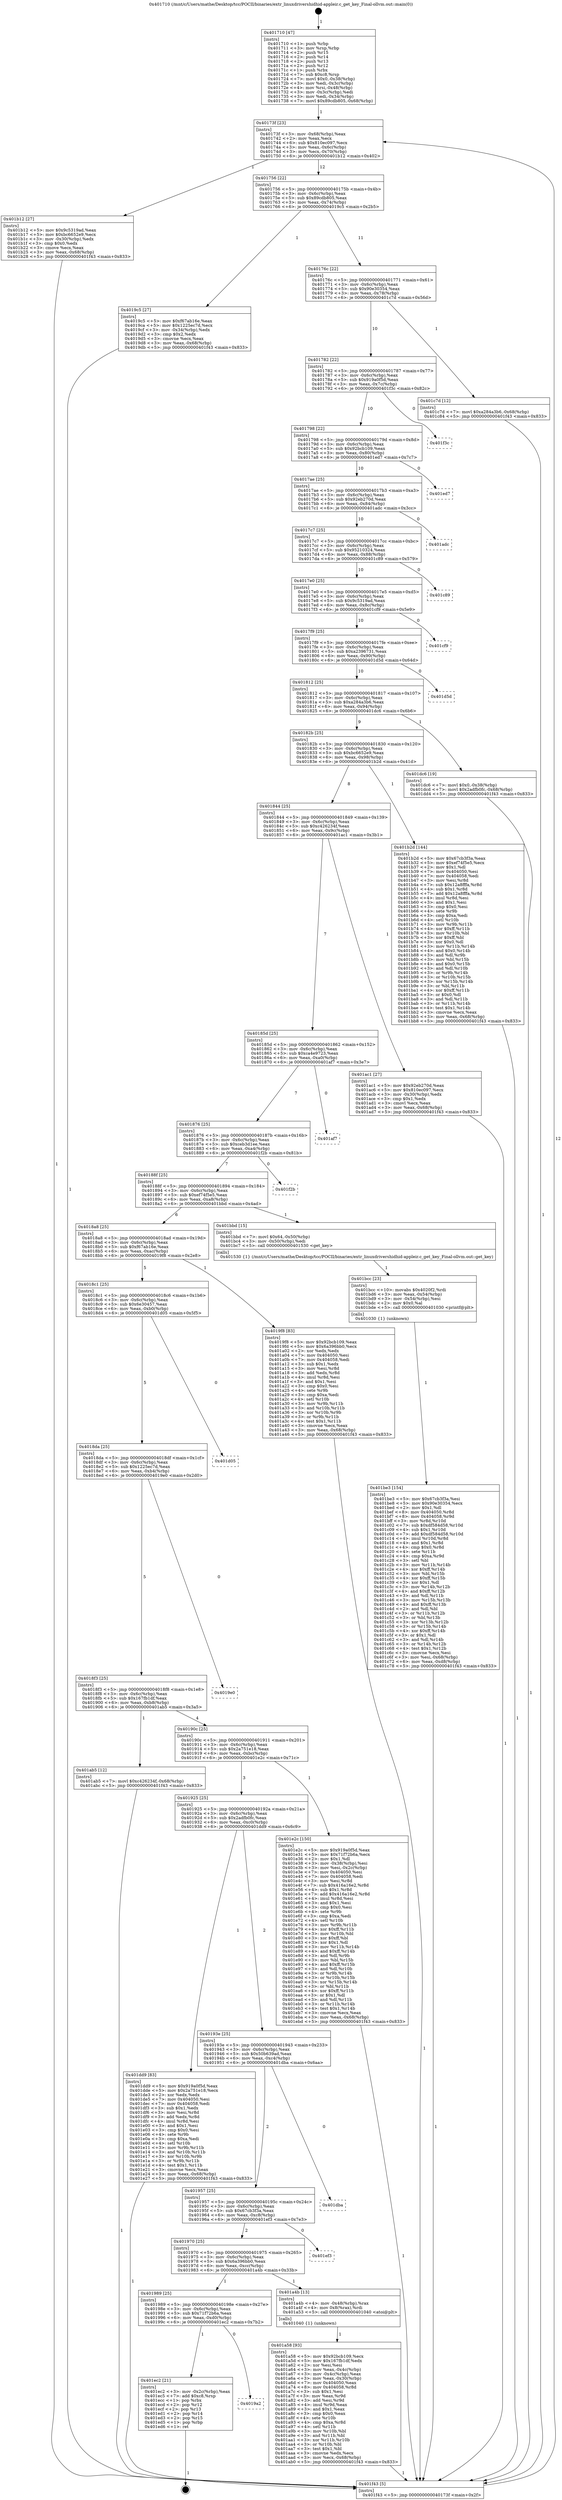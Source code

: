 digraph "0x401710" {
  label = "0x401710 (/mnt/c/Users/mathe/Desktop/tcc/POCII/binaries/extr_linuxdrivershidhid-appleir.c_get_key_Final-ollvm.out::main(0))"
  labelloc = "t"
  node[shape=record]

  Entry [label="",width=0.3,height=0.3,shape=circle,fillcolor=black,style=filled]
  "0x40173f" [label="{
     0x40173f [23]\l
     | [instrs]\l
     &nbsp;&nbsp;0x40173f \<+3\>: mov -0x68(%rbp),%eax\l
     &nbsp;&nbsp;0x401742 \<+2\>: mov %eax,%ecx\l
     &nbsp;&nbsp;0x401744 \<+6\>: sub $0x810ec097,%ecx\l
     &nbsp;&nbsp;0x40174a \<+3\>: mov %eax,-0x6c(%rbp)\l
     &nbsp;&nbsp;0x40174d \<+3\>: mov %ecx,-0x70(%rbp)\l
     &nbsp;&nbsp;0x401750 \<+6\>: je 0000000000401b12 \<main+0x402\>\l
  }"]
  "0x401b12" [label="{
     0x401b12 [27]\l
     | [instrs]\l
     &nbsp;&nbsp;0x401b12 \<+5\>: mov $0x9c5319ad,%eax\l
     &nbsp;&nbsp;0x401b17 \<+5\>: mov $0xbc6652e9,%ecx\l
     &nbsp;&nbsp;0x401b1c \<+3\>: mov -0x30(%rbp),%edx\l
     &nbsp;&nbsp;0x401b1f \<+3\>: cmp $0x0,%edx\l
     &nbsp;&nbsp;0x401b22 \<+3\>: cmove %ecx,%eax\l
     &nbsp;&nbsp;0x401b25 \<+3\>: mov %eax,-0x68(%rbp)\l
     &nbsp;&nbsp;0x401b28 \<+5\>: jmp 0000000000401f43 \<main+0x833\>\l
  }"]
  "0x401756" [label="{
     0x401756 [22]\l
     | [instrs]\l
     &nbsp;&nbsp;0x401756 \<+5\>: jmp 000000000040175b \<main+0x4b\>\l
     &nbsp;&nbsp;0x40175b \<+3\>: mov -0x6c(%rbp),%eax\l
     &nbsp;&nbsp;0x40175e \<+5\>: sub $0x89cdb805,%eax\l
     &nbsp;&nbsp;0x401763 \<+3\>: mov %eax,-0x74(%rbp)\l
     &nbsp;&nbsp;0x401766 \<+6\>: je 00000000004019c5 \<main+0x2b5\>\l
  }"]
  Exit [label="",width=0.3,height=0.3,shape=circle,fillcolor=black,style=filled,peripheries=2]
  "0x4019c5" [label="{
     0x4019c5 [27]\l
     | [instrs]\l
     &nbsp;&nbsp;0x4019c5 \<+5\>: mov $0xf67ab16e,%eax\l
     &nbsp;&nbsp;0x4019ca \<+5\>: mov $0x1225ec7d,%ecx\l
     &nbsp;&nbsp;0x4019cf \<+3\>: mov -0x34(%rbp),%edx\l
     &nbsp;&nbsp;0x4019d2 \<+3\>: cmp $0x2,%edx\l
     &nbsp;&nbsp;0x4019d5 \<+3\>: cmovne %ecx,%eax\l
     &nbsp;&nbsp;0x4019d8 \<+3\>: mov %eax,-0x68(%rbp)\l
     &nbsp;&nbsp;0x4019db \<+5\>: jmp 0000000000401f43 \<main+0x833\>\l
  }"]
  "0x40176c" [label="{
     0x40176c [22]\l
     | [instrs]\l
     &nbsp;&nbsp;0x40176c \<+5\>: jmp 0000000000401771 \<main+0x61\>\l
     &nbsp;&nbsp;0x401771 \<+3\>: mov -0x6c(%rbp),%eax\l
     &nbsp;&nbsp;0x401774 \<+5\>: sub $0x90e30354,%eax\l
     &nbsp;&nbsp;0x401779 \<+3\>: mov %eax,-0x78(%rbp)\l
     &nbsp;&nbsp;0x40177c \<+6\>: je 0000000000401c7d \<main+0x56d\>\l
  }"]
  "0x401f43" [label="{
     0x401f43 [5]\l
     | [instrs]\l
     &nbsp;&nbsp;0x401f43 \<+5\>: jmp 000000000040173f \<main+0x2f\>\l
  }"]
  "0x401710" [label="{
     0x401710 [47]\l
     | [instrs]\l
     &nbsp;&nbsp;0x401710 \<+1\>: push %rbp\l
     &nbsp;&nbsp;0x401711 \<+3\>: mov %rsp,%rbp\l
     &nbsp;&nbsp;0x401714 \<+2\>: push %r15\l
     &nbsp;&nbsp;0x401716 \<+2\>: push %r14\l
     &nbsp;&nbsp;0x401718 \<+2\>: push %r13\l
     &nbsp;&nbsp;0x40171a \<+2\>: push %r12\l
     &nbsp;&nbsp;0x40171c \<+1\>: push %rbx\l
     &nbsp;&nbsp;0x40171d \<+7\>: sub $0xc8,%rsp\l
     &nbsp;&nbsp;0x401724 \<+7\>: movl $0x0,-0x38(%rbp)\l
     &nbsp;&nbsp;0x40172b \<+3\>: mov %edi,-0x3c(%rbp)\l
     &nbsp;&nbsp;0x40172e \<+4\>: mov %rsi,-0x48(%rbp)\l
     &nbsp;&nbsp;0x401732 \<+3\>: mov -0x3c(%rbp),%edi\l
     &nbsp;&nbsp;0x401735 \<+3\>: mov %edi,-0x34(%rbp)\l
     &nbsp;&nbsp;0x401738 \<+7\>: movl $0x89cdb805,-0x68(%rbp)\l
  }"]
  "0x4019a2" [label="{
     0x4019a2\l
  }", style=dashed]
  "0x401c7d" [label="{
     0x401c7d [12]\l
     | [instrs]\l
     &nbsp;&nbsp;0x401c7d \<+7\>: movl $0xa284a3b6,-0x68(%rbp)\l
     &nbsp;&nbsp;0x401c84 \<+5\>: jmp 0000000000401f43 \<main+0x833\>\l
  }"]
  "0x401782" [label="{
     0x401782 [22]\l
     | [instrs]\l
     &nbsp;&nbsp;0x401782 \<+5\>: jmp 0000000000401787 \<main+0x77\>\l
     &nbsp;&nbsp;0x401787 \<+3\>: mov -0x6c(%rbp),%eax\l
     &nbsp;&nbsp;0x40178a \<+5\>: sub $0x919a0f5d,%eax\l
     &nbsp;&nbsp;0x40178f \<+3\>: mov %eax,-0x7c(%rbp)\l
     &nbsp;&nbsp;0x401792 \<+6\>: je 0000000000401f3c \<main+0x82c\>\l
  }"]
  "0x401ec2" [label="{
     0x401ec2 [21]\l
     | [instrs]\l
     &nbsp;&nbsp;0x401ec2 \<+3\>: mov -0x2c(%rbp),%eax\l
     &nbsp;&nbsp;0x401ec5 \<+7\>: add $0xc8,%rsp\l
     &nbsp;&nbsp;0x401ecc \<+1\>: pop %rbx\l
     &nbsp;&nbsp;0x401ecd \<+2\>: pop %r12\l
     &nbsp;&nbsp;0x401ecf \<+2\>: pop %r13\l
     &nbsp;&nbsp;0x401ed1 \<+2\>: pop %r14\l
     &nbsp;&nbsp;0x401ed3 \<+2\>: pop %r15\l
     &nbsp;&nbsp;0x401ed5 \<+1\>: pop %rbp\l
     &nbsp;&nbsp;0x401ed6 \<+1\>: ret\l
  }"]
  "0x401f3c" [label="{
     0x401f3c\l
  }", style=dashed]
  "0x401798" [label="{
     0x401798 [22]\l
     | [instrs]\l
     &nbsp;&nbsp;0x401798 \<+5\>: jmp 000000000040179d \<main+0x8d\>\l
     &nbsp;&nbsp;0x40179d \<+3\>: mov -0x6c(%rbp),%eax\l
     &nbsp;&nbsp;0x4017a0 \<+5\>: sub $0x92bcb109,%eax\l
     &nbsp;&nbsp;0x4017a5 \<+3\>: mov %eax,-0x80(%rbp)\l
     &nbsp;&nbsp;0x4017a8 \<+6\>: je 0000000000401ed7 \<main+0x7c7\>\l
  }"]
  "0x401be3" [label="{
     0x401be3 [154]\l
     | [instrs]\l
     &nbsp;&nbsp;0x401be3 \<+5\>: mov $0x67cb3f3a,%esi\l
     &nbsp;&nbsp;0x401be8 \<+5\>: mov $0x90e30354,%ecx\l
     &nbsp;&nbsp;0x401bed \<+2\>: mov $0x1,%dl\l
     &nbsp;&nbsp;0x401bef \<+8\>: mov 0x404050,%r8d\l
     &nbsp;&nbsp;0x401bf7 \<+8\>: mov 0x404058,%r9d\l
     &nbsp;&nbsp;0x401bff \<+3\>: mov %r8d,%r10d\l
     &nbsp;&nbsp;0x401c02 \<+7\>: sub $0xdf584d58,%r10d\l
     &nbsp;&nbsp;0x401c09 \<+4\>: sub $0x1,%r10d\l
     &nbsp;&nbsp;0x401c0d \<+7\>: add $0xdf584d58,%r10d\l
     &nbsp;&nbsp;0x401c14 \<+4\>: imul %r10d,%r8d\l
     &nbsp;&nbsp;0x401c18 \<+4\>: and $0x1,%r8d\l
     &nbsp;&nbsp;0x401c1c \<+4\>: cmp $0x0,%r8d\l
     &nbsp;&nbsp;0x401c20 \<+4\>: sete %r11b\l
     &nbsp;&nbsp;0x401c24 \<+4\>: cmp $0xa,%r9d\l
     &nbsp;&nbsp;0x401c28 \<+3\>: setl %bl\l
     &nbsp;&nbsp;0x401c2b \<+3\>: mov %r11b,%r14b\l
     &nbsp;&nbsp;0x401c2e \<+4\>: xor $0xff,%r14b\l
     &nbsp;&nbsp;0x401c32 \<+3\>: mov %bl,%r15b\l
     &nbsp;&nbsp;0x401c35 \<+4\>: xor $0xff,%r15b\l
     &nbsp;&nbsp;0x401c39 \<+3\>: xor $0x1,%dl\l
     &nbsp;&nbsp;0x401c3c \<+3\>: mov %r14b,%r12b\l
     &nbsp;&nbsp;0x401c3f \<+4\>: and $0xff,%r12b\l
     &nbsp;&nbsp;0x401c43 \<+3\>: and %dl,%r11b\l
     &nbsp;&nbsp;0x401c46 \<+3\>: mov %r15b,%r13b\l
     &nbsp;&nbsp;0x401c49 \<+4\>: and $0xff,%r13b\l
     &nbsp;&nbsp;0x401c4d \<+2\>: and %dl,%bl\l
     &nbsp;&nbsp;0x401c4f \<+3\>: or %r11b,%r12b\l
     &nbsp;&nbsp;0x401c52 \<+3\>: or %bl,%r13b\l
     &nbsp;&nbsp;0x401c55 \<+3\>: xor %r13b,%r12b\l
     &nbsp;&nbsp;0x401c58 \<+3\>: or %r15b,%r14b\l
     &nbsp;&nbsp;0x401c5b \<+4\>: xor $0xff,%r14b\l
     &nbsp;&nbsp;0x401c5f \<+3\>: or $0x1,%dl\l
     &nbsp;&nbsp;0x401c62 \<+3\>: and %dl,%r14b\l
     &nbsp;&nbsp;0x401c65 \<+3\>: or %r14b,%r12b\l
     &nbsp;&nbsp;0x401c68 \<+4\>: test $0x1,%r12b\l
     &nbsp;&nbsp;0x401c6c \<+3\>: cmovne %ecx,%esi\l
     &nbsp;&nbsp;0x401c6f \<+3\>: mov %esi,-0x68(%rbp)\l
     &nbsp;&nbsp;0x401c72 \<+6\>: mov %eax,-0xd8(%rbp)\l
     &nbsp;&nbsp;0x401c78 \<+5\>: jmp 0000000000401f43 \<main+0x833\>\l
  }"]
  "0x401ed7" [label="{
     0x401ed7\l
  }", style=dashed]
  "0x4017ae" [label="{
     0x4017ae [25]\l
     | [instrs]\l
     &nbsp;&nbsp;0x4017ae \<+5\>: jmp 00000000004017b3 \<main+0xa3\>\l
     &nbsp;&nbsp;0x4017b3 \<+3\>: mov -0x6c(%rbp),%eax\l
     &nbsp;&nbsp;0x4017b6 \<+5\>: sub $0x92eb270d,%eax\l
     &nbsp;&nbsp;0x4017bb \<+6\>: mov %eax,-0x84(%rbp)\l
     &nbsp;&nbsp;0x4017c1 \<+6\>: je 0000000000401adc \<main+0x3cc\>\l
  }"]
  "0x401bcc" [label="{
     0x401bcc [23]\l
     | [instrs]\l
     &nbsp;&nbsp;0x401bcc \<+10\>: movabs $0x4020f2,%rdi\l
     &nbsp;&nbsp;0x401bd6 \<+3\>: mov %eax,-0x54(%rbp)\l
     &nbsp;&nbsp;0x401bd9 \<+3\>: mov -0x54(%rbp),%esi\l
     &nbsp;&nbsp;0x401bdc \<+2\>: mov $0x0,%al\l
     &nbsp;&nbsp;0x401bde \<+5\>: call 0000000000401030 \<printf@plt\>\l
     | [calls]\l
     &nbsp;&nbsp;0x401030 \{1\} (unknown)\l
  }"]
  "0x401adc" [label="{
     0x401adc\l
  }", style=dashed]
  "0x4017c7" [label="{
     0x4017c7 [25]\l
     | [instrs]\l
     &nbsp;&nbsp;0x4017c7 \<+5\>: jmp 00000000004017cc \<main+0xbc\>\l
     &nbsp;&nbsp;0x4017cc \<+3\>: mov -0x6c(%rbp),%eax\l
     &nbsp;&nbsp;0x4017cf \<+5\>: sub $0x95210324,%eax\l
     &nbsp;&nbsp;0x4017d4 \<+6\>: mov %eax,-0x88(%rbp)\l
     &nbsp;&nbsp;0x4017da \<+6\>: je 0000000000401c89 \<main+0x579\>\l
  }"]
  "0x401a58" [label="{
     0x401a58 [93]\l
     | [instrs]\l
     &nbsp;&nbsp;0x401a58 \<+5\>: mov $0x92bcb109,%ecx\l
     &nbsp;&nbsp;0x401a5d \<+5\>: mov $0x167fb1df,%edx\l
     &nbsp;&nbsp;0x401a62 \<+2\>: xor %esi,%esi\l
     &nbsp;&nbsp;0x401a64 \<+3\>: mov %eax,-0x4c(%rbp)\l
     &nbsp;&nbsp;0x401a67 \<+3\>: mov -0x4c(%rbp),%eax\l
     &nbsp;&nbsp;0x401a6a \<+3\>: mov %eax,-0x30(%rbp)\l
     &nbsp;&nbsp;0x401a6d \<+7\>: mov 0x404050,%eax\l
     &nbsp;&nbsp;0x401a74 \<+8\>: mov 0x404058,%r8d\l
     &nbsp;&nbsp;0x401a7c \<+3\>: sub $0x1,%esi\l
     &nbsp;&nbsp;0x401a7f \<+3\>: mov %eax,%r9d\l
     &nbsp;&nbsp;0x401a82 \<+3\>: add %esi,%r9d\l
     &nbsp;&nbsp;0x401a85 \<+4\>: imul %r9d,%eax\l
     &nbsp;&nbsp;0x401a89 \<+3\>: and $0x1,%eax\l
     &nbsp;&nbsp;0x401a8c \<+3\>: cmp $0x0,%eax\l
     &nbsp;&nbsp;0x401a8f \<+4\>: sete %r10b\l
     &nbsp;&nbsp;0x401a93 \<+4\>: cmp $0xa,%r8d\l
     &nbsp;&nbsp;0x401a97 \<+4\>: setl %r11b\l
     &nbsp;&nbsp;0x401a9b \<+3\>: mov %r10b,%bl\l
     &nbsp;&nbsp;0x401a9e \<+3\>: and %r11b,%bl\l
     &nbsp;&nbsp;0x401aa1 \<+3\>: xor %r11b,%r10b\l
     &nbsp;&nbsp;0x401aa4 \<+3\>: or %r10b,%bl\l
     &nbsp;&nbsp;0x401aa7 \<+3\>: test $0x1,%bl\l
     &nbsp;&nbsp;0x401aaa \<+3\>: cmovne %edx,%ecx\l
     &nbsp;&nbsp;0x401aad \<+3\>: mov %ecx,-0x68(%rbp)\l
     &nbsp;&nbsp;0x401ab0 \<+5\>: jmp 0000000000401f43 \<main+0x833\>\l
  }"]
  "0x401c89" [label="{
     0x401c89\l
  }", style=dashed]
  "0x4017e0" [label="{
     0x4017e0 [25]\l
     | [instrs]\l
     &nbsp;&nbsp;0x4017e0 \<+5\>: jmp 00000000004017e5 \<main+0xd5\>\l
     &nbsp;&nbsp;0x4017e5 \<+3\>: mov -0x6c(%rbp),%eax\l
     &nbsp;&nbsp;0x4017e8 \<+5\>: sub $0x9c5319ad,%eax\l
     &nbsp;&nbsp;0x4017ed \<+6\>: mov %eax,-0x8c(%rbp)\l
     &nbsp;&nbsp;0x4017f3 \<+6\>: je 0000000000401cf9 \<main+0x5e9\>\l
  }"]
  "0x401989" [label="{
     0x401989 [25]\l
     | [instrs]\l
     &nbsp;&nbsp;0x401989 \<+5\>: jmp 000000000040198e \<main+0x27e\>\l
     &nbsp;&nbsp;0x40198e \<+3\>: mov -0x6c(%rbp),%eax\l
     &nbsp;&nbsp;0x401991 \<+5\>: sub $0x71f72b6a,%eax\l
     &nbsp;&nbsp;0x401996 \<+6\>: mov %eax,-0xd0(%rbp)\l
     &nbsp;&nbsp;0x40199c \<+6\>: je 0000000000401ec2 \<main+0x7b2\>\l
  }"]
  "0x401cf9" [label="{
     0x401cf9\l
  }", style=dashed]
  "0x4017f9" [label="{
     0x4017f9 [25]\l
     | [instrs]\l
     &nbsp;&nbsp;0x4017f9 \<+5\>: jmp 00000000004017fe \<main+0xee\>\l
     &nbsp;&nbsp;0x4017fe \<+3\>: mov -0x6c(%rbp),%eax\l
     &nbsp;&nbsp;0x401801 \<+5\>: sub $0xa2396731,%eax\l
     &nbsp;&nbsp;0x401806 \<+6\>: mov %eax,-0x90(%rbp)\l
     &nbsp;&nbsp;0x40180c \<+6\>: je 0000000000401d5d \<main+0x64d\>\l
  }"]
  "0x401a4b" [label="{
     0x401a4b [13]\l
     | [instrs]\l
     &nbsp;&nbsp;0x401a4b \<+4\>: mov -0x48(%rbp),%rax\l
     &nbsp;&nbsp;0x401a4f \<+4\>: mov 0x8(%rax),%rdi\l
     &nbsp;&nbsp;0x401a53 \<+5\>: call 0000000000401040 \<atoi@plt\>\l
     | [calls]\l
     &nbsp;&nbsp;0x401040 \{1\} (unknown)\l
  }"]
  "0x401d5d" [label="{
     0x401d5d\l
  }", style=dashed]
  "0x401812" [label="{
     0x401812 [25]\l
     | [instrs]\l
     &nbsp;&nbsp;0x401812 \<+5\>: jmp 0000000000401817 \<main+0x107\>\l
     &nbsp;&nbsp;0x401817 \<+3\>: mov -0x6c(%rbp),%eax\l
     &nbsp;&nbsp;0x40181a \<+5\>: sub $0xa284a3b6,%eax\l
     &nbsp;&nbsp;0x40181f \<+6\>: mov %eax,-0x94(%rbp)\l
     &nbsp;&nbsp;0x401825 \<+6\>: je 0000000000401dc6 \<main+0x6b6\>\l
  }"]
  "0x401970" [label="{
     0x401970 [25]\l
     | [instrs]\l
     &nbsp;&nbsp;0x401970 \<+5\>: jmp 0000000000401975 \<main+0x265\>\l
     &nbsp;&nbsp;0x401975 \<+3\>: mov -0x6c(%rbp),%eax\l
     &nbsp;&nbsp;0x401978 \<+5\>: sub $0x6a396bb0,%eax\l
     &nbsp;&nbsp;0x40197d \<+6\>: mov %eax,-0xcc(%rbp)\l
     &nbsp;&nbsp;0x401983 \<+6\>: je 0000000000401a4b \<main+0x33b\>\l
  }"]
  "0x401dc6" [label="{
     0x401dc6 [19]\l
     | [instrs]\l
     &nbsp;&nbsp;0x401dc6 \<+7\>: movl $0x0,-0x38(%rbp)\l
     &nbsp;&nbsp;0x401dcd \<+7\>: movl $0x2adfb0fc,-0x68(%rbp)\l
     &nbsp;&nbsp;0x401dd4 \<+5\>: jmp 0000000000401f43 \<main+0x833\>\l
  }"]
  "0x40182b" [label="{
     0x40182b [25]\l
     | [instrs]\l
     &nbsp;&nbsp;0x40182b \<+5\>: jmp 0000000000401830 \<main+0x120\>\l
     &nbsp;&nbsp;0x401830 \<+3\>: mov -0x6c(%rbp),%eax\l
     &nbsp;&nbsp;0x401833 \<+5\>: sub $0xbc6652e9,%eax\l
     &nbsp;&nbsp;0x401838 \<+6\>: mov %eax,-0x98(%rbp)\l
     &nbsp;&nbsp;0x40183e \<+6\>: je 0000000000401b2d \<main+0x41d\>\l
  }"]
  "0x401ef3" [label="{
     0x401ef3\l
  }", style=dashed]
  "0x401b2d" [label="{
     0x401b2d [144]\l
     | [instrs]\l
     &nbsp;&nbsp;0x401b2d \<+5\>: mov $0x67cb3f3a,%eax\l
     &nbsp;&nbsp;0x401b32 \<+5\>: mov $0xef74f5e5,%ecx\l
     &nbsp;&nbsp;0x401b37 \<+2\>: mov $0x1,%dl\l
     &nbsp;&nbsp;0x401b39 \<+7\>: mov 0x404050,%esi\l
     &nbsp;&nbsp;0x401b40 \<+7\>: mov 0x404058,%edi\l
     &nbsp;&nbsp;0x401b47 \<+3\>: mov %esi,%r8d\l
     &nbsp;&nbsp;0x401b4a \<+7\>: sub $0x12a8fffa,%r8d\l
     &nbsp;&nbsp;0x401b51 \<+4\>: sub $0x1,%r8d\l
     &nbsp;&nbsp;0x401b55 \<+7\>: add $0x12a8fffa,%r8d\l
     &nbsp;&nbsp;0x401b5c \<+4\>: imul %r8d,%esi\l
     &nbsp;&nbsp;0x401b60 \<+3\>: and $0x1,%esi\l
     &nbsp;&nbsp;0x401b63 \<+3\>: cmp $0x0,%esi\l
     &nbsp;&nbsp;0x401b66 \<+4\>: sete %r9b\l
     &nbsp;&nbsp;0x401b6a \<+3\>: cmp $0xa,%edi\l
     &nbsp;&nbsp;0x401b6d \<+4\>: setl %r10b\l
     &nbsp;&nbsp;0x401b71 \<+3\>: mov %r9b,%r11b\l
     &nbsp;&nbsp;0x401b74 \<+4\>: xor $0xff,%r11b\l
     &nbsp;&nbsp;0x401b78 \<+3\>: mov %r10b,%bl\l
     &nbsp;&nbsp;0x401b7b \<+3\>: xor $0xff,%bl\l
     &nbsp;&nbsp;0x401b7e \<+3\>: xor $0x0,%dl\l
     &nbsp;&nbsp;0x401b81 \<+3\>: mov %r11b,%r14b\l
     &nbsp;&nbsp;0x401b84 \<+4\>: and $0x0,%r14b\l
     &nbsp;&nbsp;0x401b88 \<+3\>: and %dl,%r9b\l
     &nbsp;&nbsp;0x401b8b \<+3\>: mov %bl,%r15b\l
     &nbsp;&nbsp;0x401b8e \<+4\>: and $0x0,%r15b\l
     &nbsp;&nbsp;0x401b92 \<+3\>: and %dl,%r10b\l
     &nbsp;&nbsp;0x401b95 \<+3\>: or %r9b,%r14b\l
     &nbsp;&nbsp;0x401b98 \<+3\>: or %r10b,%r15b\l
     &nbsp;&nbsp;0x401b9b \<+3\>: xor %r15b,%r14b\l
     &nbsp;&nbsp;0x401b9e \<+3\>: or %bl,%r11b\l
     &nbsp;&nbsp;0x401ba1 \<+4\>: xor $0xff,%r11b\l
     &nbsp;&nbsp;0x401ba5 \<+3\>: or $0x0,%dl\l
     &nbsp;&nbsp;0x401ba8 \<+3\>: and %dl,%r11b\l
     &nbsp;&nbsp;0x401bab \<+3\>: or %r11b,%r14b\l
     &nbsp;&nbsp;0x401bae \<+4\>: test $0x1,%r14b\l
     &nbsp;&nbsp;0x401bb2 \<+3\>: cmovne %ecx,%eax\l
     &nbsp;&nbsp;0x401bb5 \<+3\>: mov %eax,-0x68(%rbp)\l
     &nbsp;&nbsp;0x401bb8 \<+5\>: jmp 0000000000401f43 \<main+0x833\>\l
  }"]
  "0x401844" [label="{
     0x401844 [25]\l
     | [instrs]\l
     &nbsp;&nbsp;0x401844 \<+5\>: jmp 0000000000401849 \<main+0x139\>\l
     &nbsp;&nbsp;0x401849 \<+3\>: mov -0x6c(%rbp),%eax\l
     &nbsp;&nbsp;0x40184c \<+5\>: sub $0xc426234f,%eax\l
     &nbsp;&nbsp;0x401851 \<+6\>: mov %eax,-0x9c(%rbp)\l
     &nbsp;&nbsp;0x401857 \<+6\>: je 0000000000401ac1 \<main+0x3b1\>\l
  }"]
  "0x401957" [label="{
     0x401957 [25]\l
     | [instrs]\l
     &nbsp;&nbsp;0x401957 \<+5\>: jmp 000000000040195c \<main+0x24c\>\l
     &nbsp;&nbsp;0x40195c \<+3\>: mov -0x6c(%rbp),%eax\l
     &nbsp;&nbsp;0x40195f \<+5\>: sub $0x67cb3f3a,%eax\l
     &nbsp;&nbsp;0x401964 \<+6\>: mov %eax,-0xc8(%rbp)\l
     &nbsp;&nbsp;0x40196a \<+6\>: je 0000000000401ef3 \<main+0x7e3\>\l
  }"]
  "0x401ac1" [label="{
     0x401ac1 [27]\l
     | [instrs]\l
     &nbsp;&nbsp;0x401ac1 \<+5\>: mov $0x92eb270d,%eax\l
     &nbsp;&nbsp;0x401ac6 \<+5\>: mov $0x810ec097,%ecx\l
     &nbsp;&nbsp;0x401acb \<+3\>: mov -0x30(%rbp),%edx\l
     &nbsp;&nbsp;0x401ace \<+3\>: cmp $0x1,%edx\l
     &nbsp;&nbsp;0x401ad1 \<+3\>: cmovl %ecx,%eax\l
     &nbsp;&nbsp;0x401ad4 \<+3\>: mov %eax,-0x68(%rbp)\l
     &nbsp;&nbsp;0x401ad7 \<+5\>: jmp 0000000000401f43 \<main+0x833\>\l
  }"]
  "0x40185d" [label="{
     0x40185d [25]\l
     | [instrs]\l
     &nbsp;&nbsp;0x40185d \<+5\>: jmp 0000000000401862 \<main+0x152\>\l
     &nbsp;&nbsp;0x401862 \<+3\>: mov -0x6c(%rbp),%eax\l
     &nbsp;&nbsp;0x401865 \<+5\>: sub $0xca4e9723,%eax\l
     &nbsp;&nbsp;0x40186a \<+6\>: mov %eax,-0xa0(%rbp)\l
     &nbsp;&nbsp;0x401870 \<+6\>: je 0000000000401af7 \<main+0x3e7\>\l
  }"]
  "0x401dba" [label="{
     0x401dba\l
  }", style=dashed]
  "0x401af7" [label="{
     0x401af7\l
  }", style=dashed]
  "0x401876" [label="{
     0x401876 [25]\l
     | [instrs]\l
     &nbsp;&nbsp;0x401876 \<+5\>: jmp 000000000040187b \<main+0x16b\>\l
     &nbsp;&nbsp;0x40187b \<+3\>: mov -0x6c(%rbp),%eax\l
     &nbsp;&nbsp;0x40187e \<+5\>: sub $0xceb3d1ee,%eax\l
     &nbsp;&nbsp;0x401883 \<+6\>: mov %eax,-0xa4(%rbp)\l
     &nbsp;&nbsp;0x401889 \<+6\>: je 0000000000401f2b \<main+0x81b\>\l
  }"]
  "0x40193e" [label="{
     0x40193e [25]\l
     | [instrs]\l
     &nbsp;&nbsp;0x40193e \<+5\>: jmp 0000000000401943 \<main+0x233\>\l
     &nbsp;&nbsp;0x401943 \<+3\>: mov -0x6c(%rbp),%eax\l
     &nbsp;&nbsp;0x401946 \<+5\>: sub $0x50b639ad,%eax\l
     &nbsp;&nbsp;0x40194b \<+6\>: mov %eax,-0xc4(%rbp)\l
     &nbsp;&nbsp;0x401951 \<+6\>: je 0000000000401dba \<main+0x6aa\>\l
  }"]
  "0x401f2b" [label="{
     0x401f2b\l
  }", style=dashed]
  "0x40188f" [label="{
     0x40188f [25]\l
     | [instrs]\l
     &nbsp;&nbsp;0x40188f \<+5\>: jmp 0000000000401894 \<main+0x184\>\l
     &nbsp;&nbsp;0x401894 \<+3\>: mov -0x6c(%rbp),%eax\l
     &nbsp;&nbsp;0x401897 \<+5\>: sub $0xef74f5e5,%eax\l
     &nbsp;&nbsp;0x40189c \<+6\>: mov %eax,-0xa8(%rbp)\l
     &nbsp;&nbsp;0x4018a2 \<+6\>: je 0000000000401bbd \<main+0x4ad\>\l
  }"]
  "0x401dd9" [label="{
     0x401dd9 [83]\l
     | [instrs]\l
     &nbsp;&nbsp;0x401dd9 \<+5\>: mov $0x919a0f5d,%eax\l
     &nbsp;&nbsp;0x401dde \<+5\>: mov $0x2a751e18,%ecx\l
     &nbsp;&nbsp;0x401de3 \<+2\>: xor %edx,%edx\l
     &nbsp;&nbsp;0x401de5 \<+7\>: mov 0x404050,%esi\l
     &nbsp;&nbsp;0x401dec \<+7\>: mov 0x404058,%edi\l
     &nbsp;&nbsp;0x401df3 \<+3\>: sub $0x1,%edx\l
     &nbsp;&nbsp;0x401df6 \<+3\>: mov %esi,%r8d\l
     &nbsp;&nbsp;0x401df9 \<+3\>: add %edx,%r8d\l
     &nbsp;&nbsp;0x401dfc \<+4\>: imul %r8d,%esi\l
     &nbsp;&nbsp;0x401e00 \<+3\>: and $0x1,%esi\l
     &nbsp;&nbsp;0x401e03 \<+3\>: cmp $0x0,%esi\l
     &nbsp;&nbsp;0x401e06 \<+4\>: sete %r9b\l
     &nbsp;&nbsp;0x401e0a \<+3\>: cmp $0xa,%edi\l
     &nbsp;&nbsp;0x401e0d \<+4\>: setl %r10b\l
     &nbsp;&nbsp;0x401e11 \<+3\>: mov %r9b,%r11b\l
     &nbsp;&nbsp;0x401e14 \<+3\>: and %r10b,%r11b\l
     &nbsp;&nbsp;0x401e17 \<+3\>: xor %r10b,%r9b\l
     &nbsp;&nbsp;0x401e1a \<+3\>: or %r9b,%r11b\l
     &nbsp;&nbsp;0x401e1d \<+4\>: test $0x1,%r11b\l
     &nbsp;&nbsp;0x401e21 \<+3\>: cmovne %ecx,%eax\l
     &nbsp;&nbsp;0x401e24 \<+3\>: mov %eax,-0x68(%rbp)\l
     &nbsp;&nbsp;0x401e27 \<+5\>: jmp 0000000000401f43 \<main+0x833\>\l
  }"]
  "0x401bbd" [label="{
     0x401bbd [15]\l
     | [instrs]\l
     &nbsp;&nbsp;0x401bbd \<+7\>: movl $0x64,-0x50(%rbp)\l
     &nbsp;&nbsp;0x401bc4 \<+3\>: mov -0x50(%rbp),%edi\l
     &nbsp;&nbsp;0x401bc7 \<+5\>: call 0000000000401530 \<get_key\>\l
     | [calls]\l
     &nbsp;&nbsp;0x401530 \{1\} (/mnt/c/Users/mathe/Desktop/tcc/POCII/binaries/extr_linuxdrivershidhid-appleir.c_get_key_Final-ollvm.out::get_key)\l
  }"]
  "0x4018a8" [label="{
     0x4018a8 [25]\l
     | [instrs]\l
     &nbsp;&nbsp;0x4018a8 \<+5\>: jmp 00000000004018ad \<main+0x19d\>\l
     &nbsp;&nbsp;0x4018ad \<+3\>: mov -0x6c(%rbp),%eax\l
     &nbsp;&nbsp;0x4018b0 \<+5\>: sub $0xf67ab16e,%eax\l
     &nbsp;&nbsp;0x4018b5 \<+6\>: mov %eax,-0xac(%rbp)\l
     &nbsp;&nbsp;0x4018bb \<+6\>: je 00000000004019f8 \<main+0x2e8\>\l
  }"]
  "0x401925" [label="{
     0x401925 [25]\l
     | [instrs]\l
     &nbsp;&nbsp;0x401925 \<+5\>: jmp 000000000040192a \<main+0x21a\>\l
     &nbsp;&nbsp;0x40192a \<+3\>: mov -0x6c(%rbp),%eax\l
     &nbsp;&nbsp;0x40192d \<+5\>: sub $0x2adfb0fc,%eax\l
     &nbsp;&nbsp;0x401932 \<+6\>: mov %eax,-0xc0(%rbp)\l
     &nbsp;&nbsp;0x401938 \<+6\>: je 0000000000401dd9 \<main+0x6c9\>\l
  }"]
  "0x4019f8" [label="{
     0x4019f8 [83]\l
     | [instrs]\l
     &nbsp;&nbsp;0x4019f8 \<+5\>: mov $0x92bcb109,%eax\l
     &nbsp;&nbsp;0x4019fd \<+5\>: mov $0x6a396bb0,%ecx\l
     &nbsp;&nbsp;0x401a02 \<+2\>: xor %edx,%edx\l
     &nbsp;&nbsp;0x401a04 \<+7\>: mov 0x404050,%esi\l
     &nbsp;&nbsp;0x401a0b \<+7\>: mov 0x404058,%edi\l
     &nbsp;&nbsp;0x401a12 \<+3\>: sub $0x1,%edx\l
     &nbsp;&nbsp;0x401a15 \<+3\>: mov %esi,%r8d\l
     &nbsp;&nbsp;0x401a18 \<+3\>: add %edx,%r8d\l
     &nbsp;&nbsp;0x401a1b \<+4\>: imul %r8d,%esi\l
     &nbsp;&nbsp;0x401a1f \<+3\>: and $0x1,%esi\l
     &nbsp;&nbsp;0x401a22 \<+3\>: cmp $0x0,%esi\l
     &nbsp;&nbsp;0x401a25 \<+4\>: sete %r9b\l
     &nbsp;&nbsp;0x401a29 \<+3\>: cmp $0xa,%edi\l
     &nbsp;&nbsp;0x401a2c \<+4\>: setl %r10b\l
     &nbsp;&nbsp;0x401a30 \<+3\>: mov %r9b,%r11b\l
     &nbsp;&nbsp;0x401a33 \<+3\>: and %r10b,%r11b\l
     &nbsp;&nbsp;0x401a36 \<+3\>: xor %r10b,%r9b\l
     &nbsp;&nbsp;0x401a39 \<+3\>: or %r9b,%r11b\l
     &nbsp;&nbsp;0x401a3c \<+4\>: test $0x1,%r11b\l
     &nbsp;&nbsp;0x401a40 \<+3\>: cmovne %ecx,%eax\l
     &nbsp;&nbsp;0x401a43 \<+3\>: mov %eax,-0x68(%rbp)\l
     &nbsp;&nbsp;0x401a46 \<+5\>: jmp 0000000000401f43 \<main+0x833\>\l
  }"]
  "0x4018c1" [label="{
     0x4018c1 [25]\l
     | [instrs]\l
     &nbsp;&nbsp;0x4018c1 \<+5\>: jmp 00000000004018c6 \<main+0x1b6\>\l
     &nbsp;&nbsp;0x4018c6 \<+3\>: mov -0x6c(%rbp),%eax\l
     &nbsp;&nbsp;0x4018c9 \<+5\>: sub $0x6e30457,%eax\l
     &nbsp;&nbsp;0x4018ce \<+6\>: mov %eax,-0xb0(%rbp)\l
     &nbsp;&nbsp;0x4018d4 \<+6\>: je 0000000000401d05 \<main+0x5f5\>\l
  }"]
  "0x401e2c" [label="{
     0x401e2c [150]\l
     | [instrs]\l
     &nbsp;&nbsp;0x401e2c \<+5\>: mov $0x919a0f5d,%eax\l
     &nbsp;&nbsp;0x401e31 \<+5\>: mov $0x71f72b6a,%ecx\l
     &nbsp;&nbsp;0x401e36 \<+2\>: mov $0x1,%dl\l
     &nbsp;&nbsp;0x401e38 \<+3\>: mov -0x38(%rbp),%esi\l
     &nbsp;&nbsp;0x401e3b \<+3\>: mov %esi,-0x2c(%rbp)\l
     &nbsp;&nbsp;0x401e3e \<+7\>: mov 0x404050,%esi\l
     &nbsp;&nbsp;0x401e45 \<+7\>: mov 0x404058,%edi\l
     &nbsp;&nbsp;0x401e4c \<+3\>: mov %esi,%r8d\l
     &nbsp;&nbsp;0x401e4f \<+7\>: sub $0x416a16e2,%r8d\l
     &nbsp;&nbsp;0x401e56 \<+4\>: sub $0x1,%r8d\l
     &nbsp;&nbsp;0x401e5a \<+7\>: add $0x416a16e2,%r8d\l
     &nbsp;&nbsp;0x401e61 \<+4\>: imul %r8d,%esi\l
     &nbsp;&nbsp;0x401e65 \<+3\>: and $0x1,%esi\l
     &nbsp;&nbsp;0x401e68 \<+3\>: cmp $0x0,%esi\l
     &nbsp;&nbsp;0x401e6b \<+4\>: sete %r9b\l
     &nbsp;&nbsp;0x401e6f \<+3\>: cmp $0xa,%edi\l
     &nbsp;&nbsp;0x401e72 \<+4\>: setl %r10b\l
     &nbsp;&nbsp;0x401e76 \<+3\>: mov %r9b,%r11b\l
     &nbsp;&nbsp;0x401e79 \<+4\>: xor $0xff,%r11b\l
     &nbsp;&nbsp;0x401e7d \<+3\>: mov %r10b,%bl\l
     &nbsp;&nbsp;0x401e80 \<+3\>: xor $0xff,%bl\l
     &nbsp;&nbsp;0x401e83 \<+3\>: xor $0x1,%dl\l
     &nbsp;&nbsp;0x401e86 \<+3\>: mov %r11b,%r14b\l
     &nbsp;&nbsp;0x401e89 \<+4\>: and $0xff,%r14b\l
     &nbsp;&nbsp;0x401e8d \<+3\>: and %dl,%r9b\l
     &nbsp;&nbsp;0x401e90 \<+3\>: mov %bl,%r15b\l
     &nbsp;&nbsp;0x401e93 \<+4\>: and $0xff,%r15b\l
     &nbsp;&nbsp;0x401e97 \<+3\>: and %dl,%r10b\l
     &nbsp;&nbsp;0x401e9a \<+3\>: or %r9b,%r14b\l
     &nbsp;&nbsp;0x401e9d \<+3\>: or %r10b,%r15b\l
     &nbsp;&nbsp;0x401ea0 \<+3\>: xor %r15b,%r14b\l
     &nbsp;&nbsp;0x401ea3 \<+3\>: or %bl,%r11b\l
     &nbsp;&nbsp;0x401ea6 \<+4\>: xor $0xff,%r11b\l
     &nbsp;&nbsp;0x401eaa \<+3\>: or $0x1,%dl\l
     &nbsp;&nbsp;0x401ead \<+3\>: and %dl,%r11b\l
     &nbsp;&nbsp;0x401eb0 \<+3\>: or %r11b,%r14b\l
     &nbsp;&nbsp;0x401eb3 \<+4\>: test $0x1,%r14b\l
     &nbsp;&nbsp;0x401eb7 \<+3\>: cmovne %ecx,%eax\l
     &nbsp;&nbsp;0x401eba \<+3\>: mov %eax,-0x68(%rbp)\l
     &nbsp;&nbsp;0x401ebd \<+5\>: jmp 0000000000401f43 \<main+0x833\>\l
  }"]
  "0x401d05" [label="{
     0x401d05\l
  }", style=dashed]
  "0x4018da" [label="{
     0x4018da [25]\l
     | [instrs]\l
     &nbsp;&nbsp;0x4018da \<+5\>: jmp 00000000004018df \<main+0x1cf\>\l
     &nbsp;&nbsp;0x4018df \<+3\>: mov -0x6c(%rbp),%eax\l
     &nbsp;&nbsp;0x4018e2 \<+5\>: sub $0x1225ec7d,%eax\l
     &nbsp;&nbsp;0x4018e7 \<+6\>: mov %eax,-0xb4(%rbp)\l
     &nbsp;&nbsp;0x4018ed \<+6\>: je 00000000004019e0 \<main+0x2d0\>\l
  }"]
  "0x40190c" [label="{
     0x40190c [25]\l
     | [instrs]\l
     &nbsp;&nbsp;0x40190c \<+5\>: jmp 0000000000401911 \<main+0x201\>\l
     &nbsp;&nbsp;0x401911 \<+3\>: mov -0x6c(%rbp),%eax\l
     &nbsp;&nbsp;0x401914 \<+5\>: sub $0x2a751e18,%eax\l
     &nbsp;&nbsp;0x401919 \<+6\>: mov %eax,-0xbc(%rbp)\l
     &nbsp;&nbsp;0x40191f \<+6\>: je 0000000000401e2c \<main+0x71c\>\l
  }"]
  "0x4019e0" [label="{
     0x4019e0\l
  }", style=dashed]
  "0x4018f3" [label="{
     0x4018f3 [25]\l
     | [instrs]\l
     &nbsp;&nbsp;0x4018f3 \<+5\>: jmp 00000000004018f8 \<main+0x1e8\>\l
     &nbsp;&nbsp;0x4018f8 \<+3\>: mov -0x6c(%rbp),%eax\l
     &nbsp;&nbsp;0x4018fb \<+5\>: sub $0x167fb1df,%eax\l
     &nbsp;&nbsp;0x401900 \<+6\>: mov %eax,-0xb8(%rbp)\l
     &nbsp;&nbsp;0x401906 \<+6\>: je 0000000000401ab5 \<main+0x3a5\>\l
  }"]
  "0x401ab5" [label="{
     0x401ab5 [12]\l
     | [instrs]\l
     &nbsp;&nbsp;0x401ab5 \<+7\>: movl $0xc426234f,-0x68(%rbp)\l
     &nbsp;&nbsp;0x401abc \<+5\>: jmp 0000000000401f43 \<main+0x833\>\l
  }"]
  Entry -> "0x401710" [label=" 1"]
  "0x40173f" -> "0x401b12" [label=" 1"]
  "0x40173f" -> "0x401756" [label=" 12"]
  "0x401ec2" -> Exit [label=" 1"]
  "0x401756" -> "0x4019c5" [label=" 1"]
  "0x401756" -> "0x40176c" [label=" 11"]
  "0x4019c5" -> "0x401f43" [label=" 1"]
  "0x401710" -> "0x40173f" [label=" 1"]
  "0x401f43" -> "0x40173f" [label=" 12"]
  "0x401989" -> "0x4019a2" [label=" 0"]
  "0x40176c" -> "0x401c7d" [label=" 1"]
  "0x40176c" -> "0x401782" [label=" 10"]
  "0x401989" -> "0x401ec2" [label=" 1"]
  "0x401782" -> "0x401f3c" [label=" 0"]
  "0x401782" -> "0x401798" [label=" 10"]
  "0x401e2c" -> "0x401f43" [label=" 1"]
  "0x401798" -> "0x401ed7" [label=" 0"]
  "0x401798" -> "0x4017ae" [label=" 10"]
  "0x401dd9" -> "0x401f43" [label=" 1"]
  "0x4017ae" -> "0x401adc" [label=" 0"]
  "0x4017ae" -> "0x4017c7" [label=" 10"]
  "0x401dc6" -> "0x401f43" [label=" 1"]
  "0x4017c7" -> "0x401c89" [label=" 0"]
  "0x4017c7" -> "0x4017e0" [label=" 10"]
  "0x401c7d" -> "0x401f43" [label=" 1"]
  "0x4017e0" -> "0x401cf9" [label=" 0"]
  "0x4017e0" -> "0x4017f9" [label=" 10"]
  "0x401be3" -> "0x401f43" [label=" 1"]
  "0x4017f9" -> "0x401d5d" [label=" 0"]
  "0x4017f9" -> "0x401812" [label=" 10"]
  "0x401bcc" -> "0x401be3" [label=" 1"]
  "0x401812" -> "0x401dc6" [label=" 1"]
  "0x401812" -> "0x40182b" [label=" 9"]
  "0x401b2d" -> "0x401f43" [label=" 1"]
  "0x40182b" -> "0x401b2d" [label=" 1"]
  "0x40182b" -> "0x401844" [label=" 8"]
  "0x401b12" -> "0x401f43" [label=" 1"]
  "0x401844" -> "0x401ac1" [label=" 1"]
  "0x401844" -> "0x40185d" [label=" 7"]
  "0x401ab5" -> "0x401f43" [label=" 1"]
  "0x40185d" -> "0x401af7" [label=" 0"]
  "0x40185d" -> "0x401876" [label=" 7"]
  "0x401a58" -> "0x401f43" [label=" 1"]
  "0x401876" -> "0x401f2b" [label=" 0"]
  "0x401876" -> "0x40188f" [label=" 7"]
  "0x401970" -> "0x401989" [label=" 1"]
  "0x40188f" -> "0x401bbd" [label=" 1"]
  "0x40188f" -> "0x4018a8" [label=" 6"]
  "0x401970" -> "0x401a4b" [label=" 1"]
  "0x4018a8" -> "0x4019f8" [label=" 1"]
  "0x4018a8" -> "0x4018c1" [label=" 5"]
  "0x4019f8" -> "0x401f43" [label=" 1"]
  "0x401957" -> "0x401970" [label=" 2"]
  "0x4018c1" -> "0x401d05" [label=" 0"]
  "0x4018c1" -> "0x4018da" [label=" 5"]
  "0x401957" -> "0x401ef3" [label=" 0"]
  "0x4018da" -> "0x4019e0" [label=" 0"]
  "0x4018da" -> "0x4018f3" [label=" 5"]
  "0x40193e" -> "0x401957" [label=" 2"]
  "0x4018f3" -> "0x401ab5" [label=" 1"]
  "0x4018f3" -> "0x40190c" [label=" 4"]
  "0x401ac1" -> "0x401f43" [label=" 1"]
  "0x40190c" -> "0x401e2c" [label=" 1"]
  "0x40190c" -> "0x401925" [label=" 3"]
  "0x401bbd" -> "0x401bcc" [label=" 1"]
  "0x401925" -> "0x401dd9" [label=" 1"]
  "0x401925" -> "0x40193e" [label=" 2"]
  "0x401a4b" -> "0x401a58" [label=" 1"]
  "0x40193e" -> "0x401dba" [label=" 0"]
}
